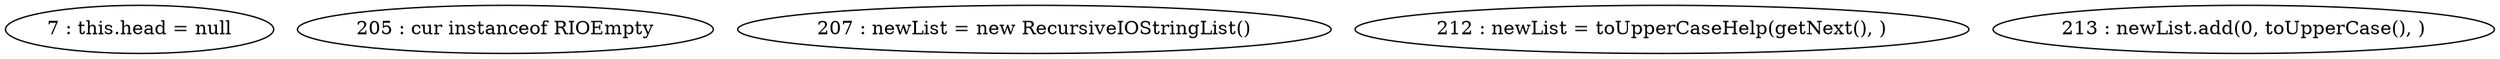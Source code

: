 digraph G {
"7 : this.head = null"
"205 : cur instanceof RIOEmpty"
"207 : newList = new RecursiveIOStringList()"
"212 : newList = toUpperCaseHelp(getNext(), )"
"213 : newList.add(0, toUpperCase(), )"
}